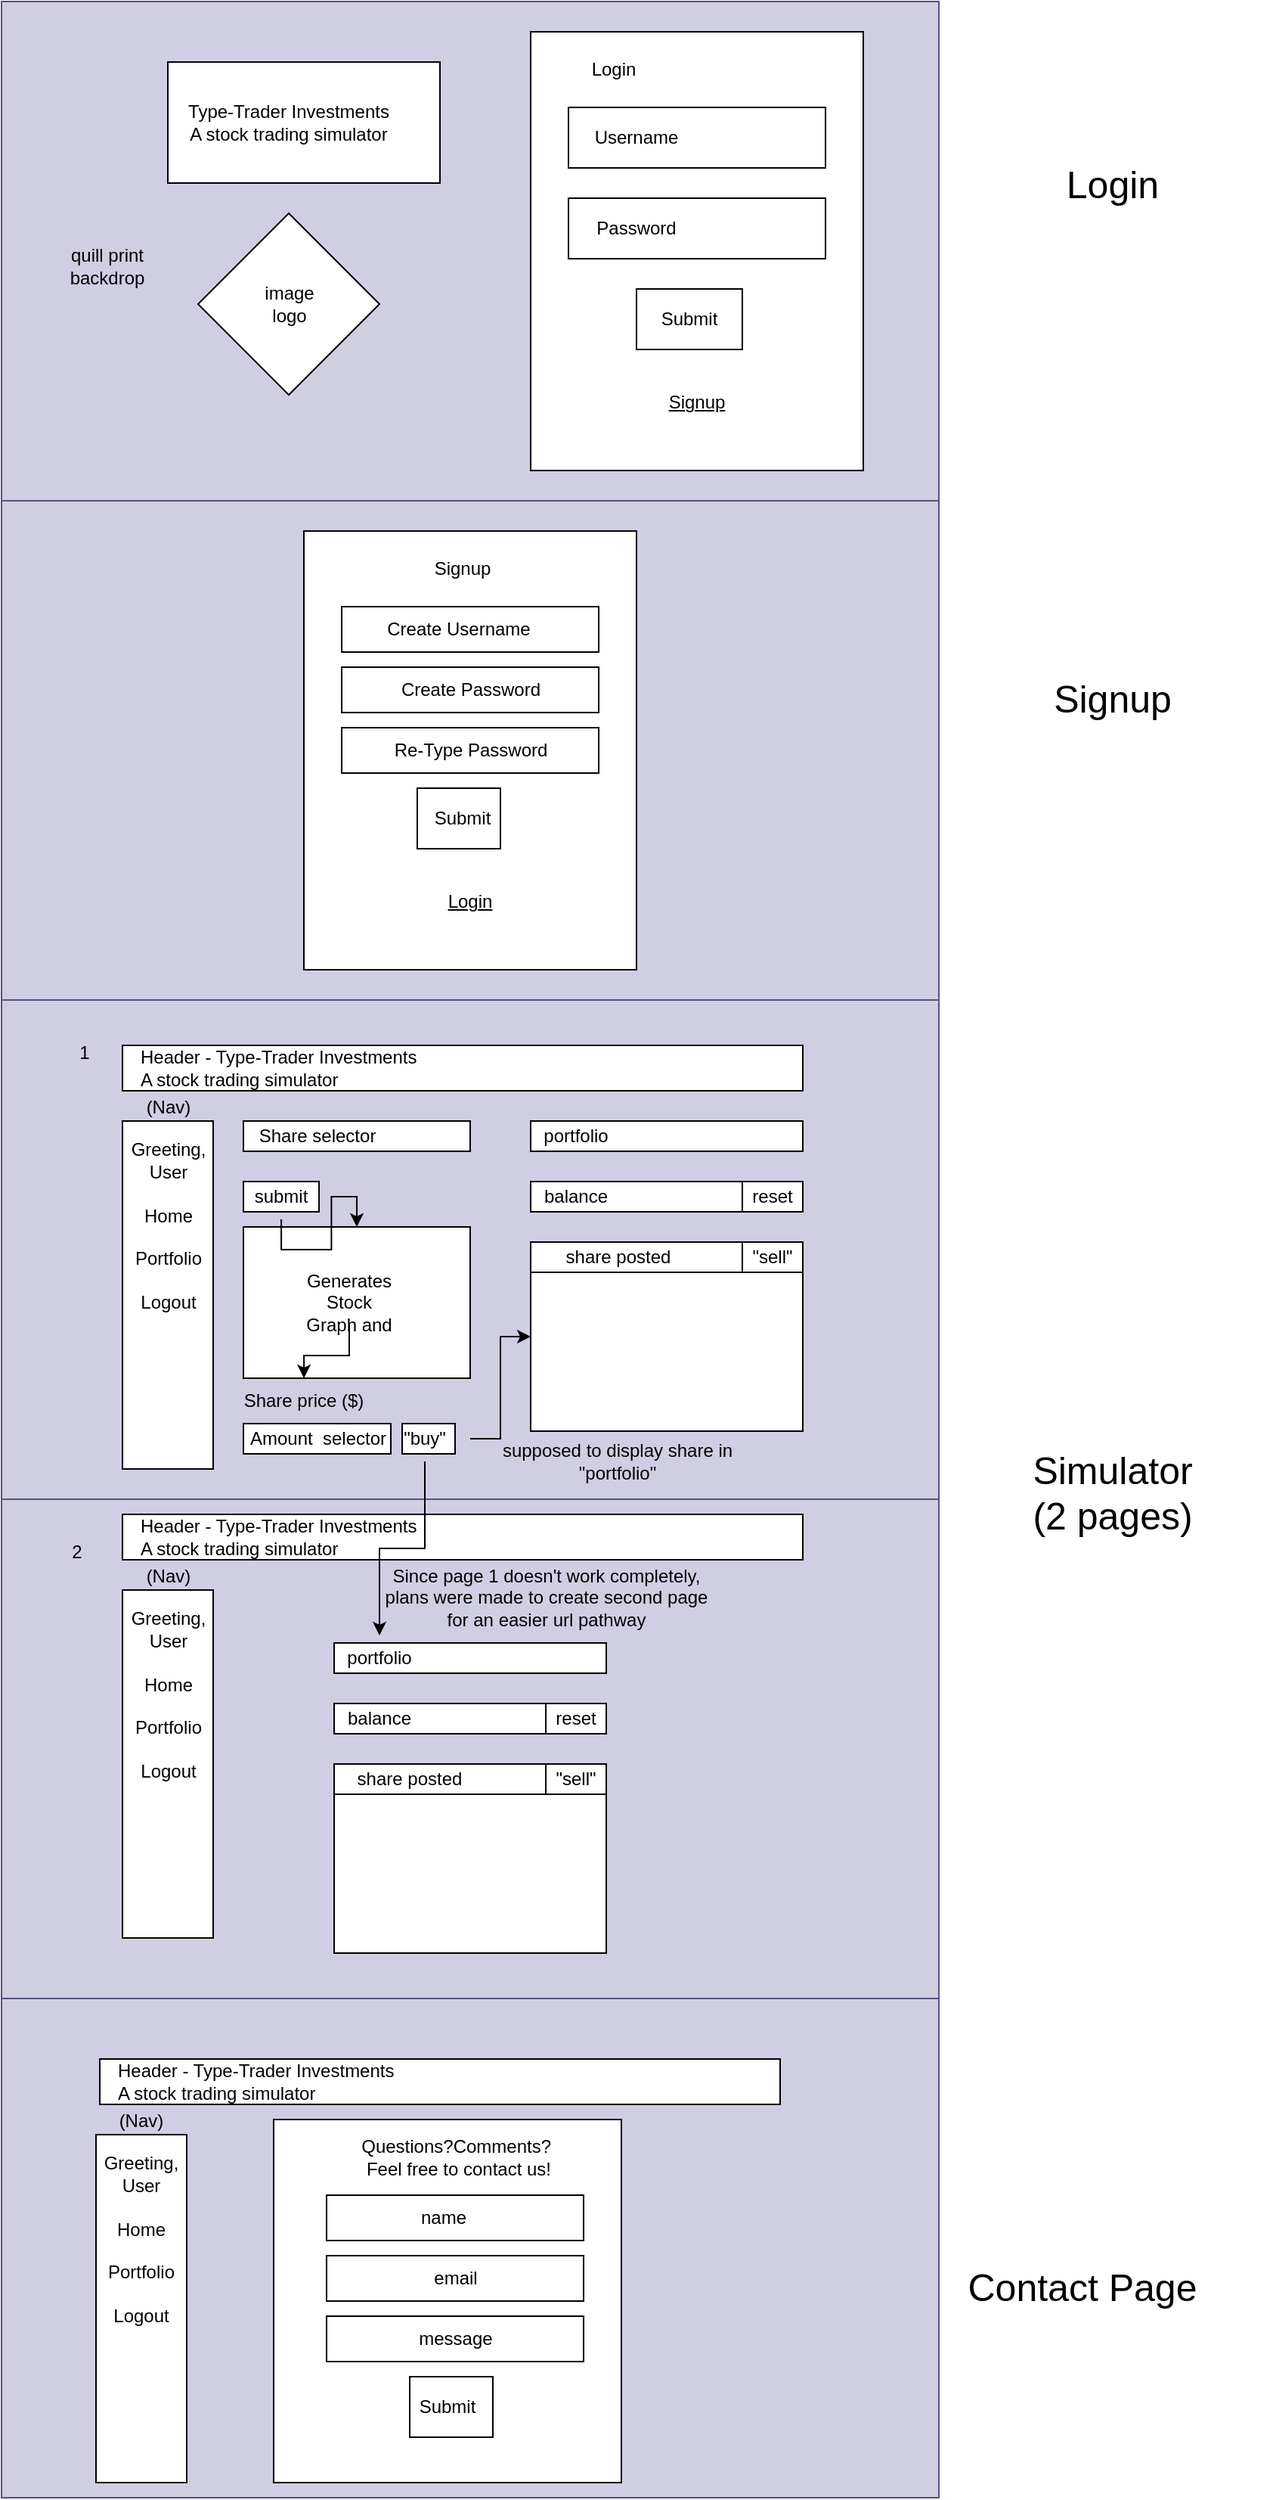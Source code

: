 <mxfile version="24.5.5" type="github">
  <diagram name="Page-1" id="eyOwjPTYfIk5oQENMXa8">
    <mxGraphModel dx="1434" dy="774" grid="1" gridSize="10" guides="1" tooltips="1" connect="1" arrows="1" fold="1" page="1" pageScale="1" pageWidth="850" pageHeight="1100" math="0" shadow="0">
      <root>
        <mxCell id="0" />
        <mxCell id="1" parent="0" />
        <mxCell id="_ciTwonouaX-jGCan-6w-4" value="" style="whiteSpace=wrap;html=1;fillColor=#d0cee2;strokeColor=#56517e;" vertex="1" parent="1">
          <mxGeometry width="620" height="330" as="geometry" />
        </mxCell>
        <mxCell id="_ciTwonouaX-jGCan-6w-5" value="" style="whiteSpace=wrap;html=1;fillColor=#d0cee2;strokeColor=#56517e;" vertex="1" parent="1">
          <mxGeometry y="330" width="620" height="330" as="geometry" />
        </mxCell>
        <mxCell id="_ciTwonouaX-jGCan-6w-6" value="" style="whiteSpace=wrap;html=1;fillColor=#d0cee2;strokeColor=#56517e;" vertex="1" parent="1">
          <mxGeometry y="660" width="620" height="330" as="geometry" />
        </mxCell>
        <mxCell id="_ciTwonouaX-jGCan-6w-7" value="" style="whiteSpace=wrap;html=1;" vertex="1" parent="1">
          <mxGeometry x="110" y="40" width="180" height="80" as="geometry" />
        </mxCell>
        <mxCell id="_ciTwonouaX-jGCan-6w-8" value="" style="rhombus;whiteSpace=wrap;html=1;" vertex="1" parent="1">
          <mxGeometry x="130" y="140" width="120" height="120" as="geometry" />
        </mxCell>
        <mxCell id="_ciTwonouaX-jGCan-6w-10" value="&lt;font style=&quot;font-size: 25px;&quot;&gt;Login&lt;/font&gt;" style="text;strokeColor=none;align=center;fillColor=none;html=1;verticalAlign=middle;whiteSpace=wrap;rounded=0;" vertex="1" parent="1">
          <mxGeometry x="630" y="80" width="210" height="80" as="geometry" />
        </mxCell>
        <mxCell id="_ciTwonouaX-jGCan-6w-11" value="&lt;font style=&quot;font-size: 25px;&quot;&gt;Signup&lt;/font&gt;" style="text;strokeColor=none;align=center;fillColor=none;html=1;verticalAlign=middle;whiteSpace=wrap;rounded=0;" vertex="1" parent="1">
          <mxGeometry x="630" y="420" width="210" height="80" as="geometry" />
        </mxCell>
        <mxCell id="_ciTwonouaX-jGCan-6w-12" value="&lt;div&gt;&lt;font style=&quot;font-size: 25px;&quot;&gt;Simulator&lt;/font&gt;&lt;/div&gt;&lt;div&gt;&lt;font style=&quot;font-size: 25px;&quot;&gt;(2 pages)&lt;br&gt;&lt;/font&gt;&lt;/div&gt;" style="text;strokeColor=none;align=center;fillColor=none;html=1;verticalAlign=middle;whiteSpace=wrap;rounded=0;" vertex="1" parent="1">
          <mxGeometry x="630" y="945" width="210" height="80" as="geometry" />
        </mxCell>
        <mxCell id="_ciTwonouaX-jGCan-6w-13" value="&lt;div&gt;Type-Trader Investments&lt;/div&gt;&lt;div&gt;A stock trading simulator&lt;br&gt;&lt;/div&gt;" style="text;strokeColor=none;align=center;fillColor=none;html=1;verticalAlign=middle;whiteSpace=wrap;rounded=0;" vertex="1" parent="1">
          <mxGeometry x="85" y="40" width="210" height="80" as="geometry" />
        </mxCell>
        <mxCell id="_ciTwonouaX-jGCan-6w-14" value="image logo" style="text;strokeColor=none;align=center;fillColor=none;html=1;verticalAlign=middle;whiteSpace=wrap;rounded=0;" vertex="1" parent="1">
          <mxGeometry x="162.5" y="185" width="55" height="30" as="geometry" />
        </mxCell>
        <mxCell id="_ciTwonouaX-jGCan-6w-15" value="" style="whiteSpace=wrap;html=1;" vertex="1" parent="1">
          <mxGeometry x="350" y="20" width="220" height="290" as="geometry" />
        </mxCell>
        <mxCell id="_ciTwonouaX-jGCan-6w-17" value="" style="whiteSpace=wrap;html=1;" vertex="1" parent="1">
          <mxGeometry x="375" y="70" width="170" height="40" as="geometry" />
        </mxCell>
        <mxCell id="_ciTwonouaX-jGCan-6w-19" value="" style="whiteSpace=wrap;html=1;" vertex="1" parent="1">
          <mxGeometry x="375" y="130" width="170" height="40" as="geometry" />
        </mxCell>
        <mxCell id="_ciTwonouaX-jGCan-6w-20" value="" style="whiteSpace=wrap;html=1;" vertex="1" parent="1">
          <mxGeometry x="420" y="190" width="70" height="40" as="geometry" />
        </mxCell>
        <mxCell id="_ciTwonouaX-jGCan-6w-22" value="Login" style="text;strokeColor=none;align=center;fillColor=none;html=1;verticalAlign=middle;whiteSpace=wrap;rounded=0;" vertex="1" parent="1">
          <mxGeometry x="375" y="30" width="60" height="30" as="geometry" />
        </mxCell>
        <mxCell id="_ciTwonouaX-jGCan-6w-23" value="Username" style="text;strokeColor=none;align=center;fillColor=none;html=1;verticalAlign=middle;whiteSpace=wrap;rounded=0;" vertex="1" parent="1">
          <mxGeometry x="390" y="75" width="60" height="30" as="geometry" />
        </mxCell>
        <mxCell id="_ciTwonouaX-jGCan-6w-24" value="Password" style="text;strokeColor=none;align=center;fillColor=none;html=1;verticalAlign=middle;whiteSpace=wrap;rounded=0;" vertex="1" parent="1">
          <mxGeometry x="390" y="135" width="60" height="30" as="geometry" />
        </mxCell>
        <mxCell id="_ciTwonouaX-jGCan-6w-25" value="Submit" style="text;strokeColor=none;align=center;fillColor=none;html=1;verticalAlign=middle;whiteSpace=wrap;rounded=0;" vertex="1" parent="1">
          <mxGeometry x="425" y="195" width="60" height="30" as="geometry" />
        </mxCell>
        <mxCell id="_ciTwonouaX-jGCan-6w-26" value="&lt;u&gt;Signup&lt;/u&gt;" style="text;strokeColor=none;align=center;fillColor=none;html=1;verticalAlign=middle;whiteSpace=wrap;rounded=0;" vertex="1" parent="1">
          <mxGeometry x="430" y="250" width="60" height="30" as="geometry" />
        </mxCell>
        <mxCell id="_ciTwonouaX-jGCan-6w-28" value="quill print backdrop" style="text;strokeColor=none;align=center;fillColor=none;html=1;verticalAlign=middle;whiteSpace=wrap;rounded=0;" vertex="1" parent="1">
          <mxGeometry x="40" y="160" width="60" height="30" as="geometry" />
        </mxCell>
        <mxCell id="_ciTwonouaX-jGCan-6w-29" value="" style="whiteSpace=wrap;html=1;" vertex="1" parent="1">
          <mxGeometry x="200" y="350" width="220" height="290" as="geometry" />
        </mxCell>
        <mxCell id="_ciTwonouaX-jGCan-6w-30" value="" style="whiteSpace=wrap;html=1;" vertex="1" parent="1">
          <mxGeometry x="225" y="400" width="170" height="30" as="geometry" />
        </mxCell>
        <mxCell id="_ciTwonouaX-jGCan-6w-32" value="Signup" style="text;strokeColor=none;align=center;fillColor=none;html=1;verticalAlign=middle;whiteSpace=wrap;rounded=0;" vertex="1" parent="1">
          <mxGeometry x="275" y="360" width="60" height="30" as="geometry" />
        </mxCell>
        <mxCell id="_ciTwonouaX-jGCan-6w-35" value="" style="whiteSpace=wrap;html=1;" vertex="1" parent="1">
          <mxGeometry x="275" y="520" width="55" height="40" as="geometry" />
        </mxCell>
        <mxCell id="_ciTwonouaX-jGCan-6w-33" value="Submit" style="text;strokeColor=none;align=center;fillColor=none;html=1;verticalAlign=middle;whiteSpace=wrap;rounded=0;" vertex="1" parent="1">
          <mxGeometry x="275" y="525" width="60" height="30" as="geometry" />
        </mxCell>
        <mxCell id="_ciTwonouaX-jGCan-6w-34" value="&lt;u&gt;Login&lt;/u&gt;" style="text;strokeColor=none;align=center;fillColor=none;html=1;verticalAlign=middle;whiteSpace=wrap;rounded=0;" vertex="1" parent="1">
          <mxGeometry x="280" y="580" width="60" height="30" as="geometry" />
        </mxCell>
        <mxCell id="_ciTwonouaX-jGCan-6w-36" value="" style="whiteSpace=wrap;html=1;" vertex="1" parent="1">
          <mxGeometry x="225" y="480" width="170" height="30" as="geometry" />
        </mxCell>
        <mxCell id="_ciTwonouaX-jGCan-6w-37" value="" style="whiteSpace=wrap;html=1;" vertex="1" parent="1">
          <mxGeometry x="225" y="440" width="170" height="30" as="geometry" />
        </mxCell>
        <mxCell id="_ciTwonouaX-jGCan-6w-38" value="Create Username" style="text;strokeColor=none;align=center;fillColor=none;html=1;verticalAlign=middle;whiteSpace=wrap;rounded=0;" vertex="1" parent="1">
          <mxGeometry x="250" y="400" width="105" height="30" as="geometry" />
        </mxCell>
        <mxCell id="_ciTwonouaX-jGCan-6w-39" value="Create Password" style="text;strokeColor=none;align=center;fillColor=none;html=1;verticalAlign=middle;whiteSpace=wrap;rounded=0;" vertex="1" parent="1">
          <mxGeometry x="257.5" y="440" width="105" height="30" as="geometry" />
        </mxCell>
        <mxCell id="_ciTwonouaX-jGCan-6w-41" value="Re-Type Password" style="text;strokeColor=none;align=center;fillColor=none;html=1;verticalAlign=middle;whiteSpace=wrap;rounded=0;" vertex="1" parent="1">
          <mxGeometry x="248.75" y="480" width="122.5" height="30" as="geometry" />
        </mxCell>
        <mxCell id="_ciTwonouaX-jGCan-6w-42" value="" style="whiteSpace=wrap;html=1;fillColor=#d0cee2;strokeColor=#56517e;" vertex="1" parent="1">
          <mxGeometry y="990" width="620" height="330" as="geometry" />
        </mxCell>
        <mxCell id="_ciTwonouaX-jGCan-6w-43" value="1" style="text;strokeColor=none;align=center;fillColor=none;html=1;verticalAlign=middle;whiteSpace=wrap;rounded=0;" vertex="1" parent="1">
          <mxGeometry x="25" y="680" width="60" height="30" as="geometry" />
        </mxCell>
        <mxCell id="_ciTwonouaX-jGCan-6w-44" value="2" style="text;strokeColor=none;align=center;fillColor=none;html=1;verticalAlign=middle;whiteSpace=wrap;rounded=0;" vertex="1" parent="1">
          <mxGeometry x="20" y="1010" width="60" height="30" as="geometry" />
        </mxCell>
        <mxCell id="_ciTwonouaX-jGCan-6w-45" value="" style="whiteSpace=wrap;html=1;" vertex="1" parent="1">
          <mxGeometry x="80" y="690" width="450" height="30" as="geometry" />
        </mxCell>
        <mxCell id="_ciTwonouaX-jGCan-6w-47" value="" style="whiteSpace=wrap;html=1;" vertex="1" parent="1">
          <mxGeometry x="160" y="810" width="150" height="100" as="geometry" />
        </mxCell>
        <mxCell id="_ciTwonouaX-jGCan-6w-48" value="" style="whiteSpace=wrap;html=1;" vertex="1" parent="1">
          <mxGeometry x="80" y="740" width="60" height="230" as="geometry" />
        </mxCell>
        <mxCell id="_ciTwonouaX-jGCan-6w-46" value="&lt;div&gt;(Nav)&lt;/div&gt;&lt;div&gt;&lt;br&gt;&lt;/div&gt;&lt;div&gt;Greeting,&lt;/div&gt;&lt;div&gt;User&lt;/div&gt;&lt;div&gt;&lt;br&gt;&lt;/div&gt;&lt;div&gt;Home&lt;/div&gt;&lt;div&gt;&lt;br&gt;&lt;/div&gt;&lt;div&gt;Portfolio&lt;/div&gt;&lt;div&gt;&lt;br&gt;&lt;/div&gt;&lt;div&gt;Logout&lt;br&gt;&lt;/div&gt;" style="text;strokeColor=none;align=center;fillColor=none;html=1;verticalAlign=middle;whiteSpace=wrap;rounded=0;" vertex="1" parent="1">
          <mxGeometry x="57.5" y="780" width="105" height="30" as="geometry" />
        </mxCell>
        <mxCell id="_ciTwonouaX-jGCan-6w-49" value="" style="whiteSpace=wrap;html=1;" vertex="1" parent="1">
          <mxGeometry x="160" y="740" width="150" height="20" as="geometry" />
        </mxCell>
        <mxCell id="_ciTwonouaX-jGCan-6w-50" value="" style="whiteSpace=wrap;html=1;" vertex="1" parent="1">
          <mxGeometry x="160" y="780" width="50" height="20" as="geometry" />
        </mxCell>
        <mxCell id="_ciTwonouaX-jGCan-6w-51" value="" style="whiteSpace=wrap;html=1;" vertex="1" parent="1">
          <mxGeometry x="160" y="940" width="97.5" height="20" as="geometry" />
        </mxCell>
        <mxCell id="_ciTwonouaX-jGCan-6w-52" value="" style="whiteSpace=wrap;html=1;" vertex="1" parent="1">
          <mxGeometry x="265" y="940" width="35" height="20" as="geometry" />
        </mxCell>
        <mxCell id="_ciTwonouaX-jGCan-6w-53" value="" style="whiteSpace=wrap;html=1;" vertex="1" parent="1">
          <mxGeometry x="350" y="780" width="180" height="20" as="geometry" />
        </mxCell>
        <mxCell id="_ciTwonouaX-jGCan-6w-54" value="" style="whiteSpace=wrap;html=1;" vertex="1" parent="1">
          <mxGeometry x="350" y="820" width="180" height="125" as="geometry" />
        </mxCell>
        <mxCell id="_ciTwonouaX-jGCan-6w-55" value="" style="whiteSpace=wrap;html=1;" vertex="1" parent="1">
          <mxGeometry x="350" y="740" width="180" height="20" as="geometry" />
        </mxCell>
        <mxCell id="_ciTwonouaX-jGCan-6w-56" value="&lt;div align=&quot;left&quot;&gt;Header - Type-Trader Investments&lt;/div&gt;&lt;div align=&quot;left&quot;&gt;A stock trading simulator&lt;br&gt;&lt;/div&gt;" style="text;strokeColor=none;align=left;fillColor=none;html=1;verticalAlign=middle;whiteSpace=wrap;rounded=0;" vertex="1" parent="1">
          <mxGeometry x="90" y="690" width="210" height="30" as="geometry" />
        </mxCell>
        <mxCell id="_ciTwonouaX-jGCan-6w-59" value="Share selector" style="text;strokeColor=none;align=center;fillColor=none;html=1;verticalAlign=middle;whiteSpace=wrap;rounded=0;" vertex="1" parent="1">
          <mxGeometry x="133.75" y="735" width="150" height="30" as="geometry" />
        </mxCell>
        <mxCell id="_ciTwonouaX-jGCan-6w-61" value="" style="edgeStyle=orthogonalEdgeStyle;rounded=0;orthogonalLoop=1;jettySize=auto;html=1;" edge="1" parent="1" source="_ciTwonouaX-jGCan-6w-60" target="_ciTwonouaX-jGCan-6w-47">
          <mxGeometry relative="1" as="geometry" />
        </mxCell>
        <mxCell id="_ciTwonouaX-jGCan-6w-60" value="submit" style="text;strokeColor=none;align=center;fillColor=none;html=1;verticalAlign=middle;whiteSpace=wrap;rounded=0;" vertex="1" parent="1">
          <mxGeometry x="171.88" y="775" width="26.25" height="30" as="geometry" />
        </mxCell>
        <mxCell id="_ciTwonouaX-jGCan-6w-64" value="" style="edgeStyle=orthogonalEdgeStyle;rounded=0;orthogonalLoop=1;jettySize=auto;html=1;" edge="1" parent="1" source="_ciTwonouaX-jGCan-6w-62" target="_ciTwonouaX-jGCan-6w-63">
          <mxGeometry relative="1" as="geometry" />
        </mxCell>
        <mxCell id="_ciTwonouaX-jGCan-6w-62" value="Generates Stock Graph and " style="text;strokeColor=none;align=center;fillColor=none;html=1;verticalAlign=middle;whiteSpace=wrap;rounded=0;" vertex="1" parent="1">
          <mxGeometry x="200" y="845" width="60" height="30" as="geometry" />
        </mxCell>
        <mxCell id="_ciTwonouaX-jGCan-6w-63" value="Share price ($)" style="text;strokeColor=none;align=center;fillColor=none;html=1;verticalAlign=middle;whiteSpace=wrap;rounded=0;" vertex="1" parent="1">
          <mxGeometry x="146.25" y="910" width="107.5" height="30" as="geometry" />
        </mxCell>
        <mxCell id="_ciTwonouaX-jGCan-6w-65" value="Amount&amp;nbsp; selector" style="text;strokeColor=none;align=center;fillColor=none;html=1;verticalAlign=middle;whiteSpace=wrap;rounded=0;" vertex="1" parent="1">
          <mxGeometry x="157.5" y="935" width="102.5" height="30" as="geometry" />
        </mxCell>
        <mxCell id="_ciTwonouaX-jGCan-6w-67" value="" style="edgeStyle=orthogonalEdgeStyle;rounded=0;orthogonalLoop=1;jettySize=auto;html=1;" edge="1" parent="1" source="_ciTwonouaX-jGCan-6w-66" target="_ciTwonouaX-jGCan-6w-54">
          <mxGeometry relative="1" as="geometry" />
        </mxCell>
        <mxCell id="_ciTwonouaX-jGCan-6w-66" value="&quot;buy&quot;" style="text;strokeColor=none;align=center;fillColor=none;html=1;verticalAlign=middle;whiteSpace=wrap;rounded=0;" vertex="1" parent="1">
          <mxGeometry x="250" y="935" width="60" height="30" as="geometry" />
        </mxCell>
        <mxCell id="_ciTwonouaX-jGCan-6w-68" value="supposed to display share in &quot;portfolio&quot;" style="text;strokeColor=none;align=center;fillColor=none;html=1;verticalAlign=middle;whiteSpace=wrap;rounded=0;" vertex="1" parent="1">
          <mxGeometry x="315" y="950" width="185" height="30" as="geometry" />
        </mxCell>
        <mxCell id="_ciTwonouaX-jGCan-6w-70" value="portfolio" style="text;strokeColor=none;align=center;fillColor=none;html=1;verticalAlign=middle;whiteSpace=wrap;rounded=0;" vertex="1" parent="1">
          <mxGeometry x="350" y="735" width="60" height="30" as="geometry" />
        </mxCell>
        <mxCell id="_ciTwonouaX-jGCan-6w-72" value="balance" style="text;strokeColor=none;align=center;fillColor=none;html=1;verticalAlign=middle;whiteSpace=wrap;rounded=0;" vertex="1" parent="1">
          <mxGeometry x="350" y="775" width="60" height="30" as="geometry" />
        </mxCell>
        <mxCell id="_ciTwonouaX-jGCan-6w-73" value="Since page 1 doesn&#39;t work completely, plans were made to create second page for an easier url pathway" style="text;strokeColor=none;align=center;fillColor=none;html=1;verticalAlign=middle;whiteSpace=wrap;rounded=0;" vertex="1" parent="1">
          <mxGeometry x="247.5" y="1040" width="225" height="30" as="geometry" />
        </mxCell>
        <mxCell id="_ciTwonouaX-jGCan-6w-74" value="" style="whiteSpace=wrap;html=1;" vertex="1" parent="1">
          <mxGeometry x="220" y="1125" width="180" height="20" as="geometry" />
        </mxCell>
        <mxCell id="_ciTwonouaX-jGCan-6w-75" value="" style="whiteSpace=wrap;html=1;" vertex="1" parent="1">
          <mxGeometry x="220" y="1165" width="180" height="125" as="geometry" />
        </mxCell>
        <mxCell id="_ciTwonouaX-jGCan-6w-76" value="" style="whiteSpace=wrap;html=1;" vertex="1" parent="1">
          <mxGeometry x="220" y="1085" width="180" height="20" as="geometry" />
        </mxCell>
        <mxCell id="_ciTwonouaX-jGCan-6w-78" value="portfolio" style="text;strokeColor=none;align=center;fillColor=none;html=1;verticalAlign=middle;whiteSpace=wrap;rounded=0;" vertex="1" parent="1">
          <mxGeometry x="220" y="1080" width="60" height="30" as="geometry" />
        </mxCell>
        <mxCell id="_ciTwonouaX-jGCan-6w-79" value="balance" style="text;strokeColor=none;align=center;fillColor=none;html=1;verticalAlign=middle;whiteSpace=wrap;rounded=0;" vertex="1" parent="1">
          <mxGeometry x="220" y="1120" width="60" height="30" as="geometry" />
        </mxCell>
        <mxCell id="_ciTwonouaX-jGCan-6w-81" value="" style="whiteSpace=wrap;html=1;" vertex="1" parent="1">
          <mxGeometry x="490" y="820" width="40" height="20" as="geometry" />
        </mxCell>
        <mxCell id="_ciTwonouaX-jGCan-6w-82" value="" style="whiteSpace=wrap;html=1;" vertex="1" parent="1">
          <mxGeometry x="490" y="780" width="40" height="20" as="geometry" />
        </mxCell>
        <mxCell id="_ciTwonouaX-jGCan-6w-83" value="" style="whiteSpace=wrap;html=1;" vertex="1" parent="1">
          <mxGeometry x="360" y="1125" width="40" height="20" as="geometry" />
        </mxCell>
        <mxCell id="_ciTwonouaX-jGCan-6w-84" value="" style="whiteSpace=wrap;html=1;" vertex="1" parent="1">
          <mxGeometry x="360" y="1165" width="40" height="20" as="geometry" />
        </mxCell>
        <mxCell id="_ciTwonouaX-jGCan-6w-85" value="reset" style="text;strokeColor=none;align=center;fillColor=none;html=1;verticalAlign=middle;whiteSpace=wrap;rounded=0;" vertex="1" parent="1">
          <mxGeometry x="480" y="775" width="60" height="30" as="geometry" />
        </mxCell>
        <mxCell id="_ciTwonouaX-jGCan-6w-86" value="reset" style="text;strokeColor=none;align=center;fillColor=none;html=1;verticalAlign=middle;whiteSpace=wrap;rounded=0;" vertex="1" parent="1">
          <mxGeometry x="350" y="1120" width="60" height="30" as="geometry" />
        </mxCell>
        <mxCell id="_ciTwonouaX-jGCan-6w-87" value="&quot;sell&quot;" style="text;strokeColor=none;align=center;fillColor=none;html=1;verticalAlign=middle;whiteSpace=wrap;rounded=0;" vertex="1" parent="1">
          <mxGeometry x="350" y="1160" width="60" height="30" as="geometry" />
        </mxCell>
        <mxCell id="_ciTwonouaX-jGCan-6w-88" value="&quot;sell&quot;" style="text;strokeColor=none;align=center;fillColor=none;html=1;verticalAlign=middle;whiteSpace=wrap;rounded=0;" vertex="1" parent="1">
          <mxGeometry x="480" y="815" width="60" height="30" as="geometry" />
        </mxCell>
        <mxCell id="_ciTwonouaX-jGCan-6w-89" value="" style="whiteSpace=wrap;html=1;" vertex="1" parent="1">
          <mxGeometry x="220" y="1165" width="140" height="20" as="geometry" />
        </mxCell>
        <mxCell id="_ciTwonouaX-jGCan-6w-90" value="" style="whiteSpace=wrap;html=1;" vertex="1" parent="1">
          <mxGeometry x="350" y="820" width="140" height="20" as="geometry" />
        </mxCell>
        <mxCell id="_ciTwonouaX-jGCan-6w-69" value="share posted" style="text;strokeColor=none;align=center;fillColor=none;html=1;verticalAlign=middle;whiteSpace=wrap;rounded=0;" vertex="1" parent="1">
          <mxGeometry x="342.5" y="815" width="130" height="30" as="geometry" />
        </mxCell>
        <mxCell id="_ciTwonouaX-jGCan-6w-77" value="share posted" style="text;strokeColor=none;align=center;fillColor=none;html=1;verticalAlign=middle;whiteSpace=wrap;rounded=0;" vertex="1" parent="1">
          <mxGeometry x="210" y="1160" width="120" height="30" as="geometry" />
        </mxCell>
        <mxCell id="_ciTwonouaX-jGCan-6w-92" value="" style="whiteSpace=wrap;html=1;" vertex="1" parent="1">
          <mxGeometry x="80" y="1050" width="60" height="230" as="geometry" />
        </mxCell>
        <mxCell id="_ciTwonouaX-jGCan-6w-93" value="&lt;div&gt;(Nav)&lt;/div&gt;&lt;div&gt;&lt;br&gt;&lt;/div&gt;&lt;div&gt;Greeting,&lt;/div&gt;&lt;div&gt;User&lt;/div&gt;&lt;div&gt;&lt;br&gt;&lt;/div&gt;&lt;div&gt;Home&lt;/div&gt;&lt;div&gt;&lt;br&gt;&lt;/div&gt;&lt;div&gt;Portfolio&lt;/div&gt;&lt;div&gt;&lt;br&gt;&lt;/div&gt;&lt;div&gt;Logout&lt;br&gt;&lt;/div&gt;" style="text;strokeColor=none;align=center;fillColor=none;html=1;verticalAlign=middle;whiteSpace=wrap;rounded=0;" vertex="1" parent="1">
          <mxGeometry x="57.5" y="1090" width="105" height="30" as="geometry" />
        </mxCell>
        <mxCell id="_ciTwonouaX-jGCan-6w-94" value="" style="whiteSpace=wrap;html=1;" vertex="1" parent="1">
          <mxGeometry x="80" y="1000" width="450" height="30" as="geometry" />
        </mxCell>
        <mxCell id="_ciTwonouaX-jGCan-6w-95" value="&lt;div align=&quot;left&quot;&gt;Header - Type-Trader Investments&lt;/div&gt;&lt;div align=&quot;left&quot;&gt;A stock trading simulator&lt;br&gt;&lt;/div&gt;" style="text;strokeColor=none;align=left;fillColor=none;html=1;verticalAlign=middle;whiteSpace=wrap;rounded=0;" vertex="1" parent="1">
          <mxGeometry x="90" y="1000" width="210" height="30" as="geometry" />
        </mxCell>
        <mxCell id="_ciTwonouaX-jGCan-6w-91" value="" style="edgeStyle=orthogonalEdgeStyle;rounded=0;orthogonalLoop=1;jettySize=auto;html=1;" edge="1" parent="1" source="_ciTwonouaX-jGCan-6w-66" target="_ciTwonouaX-jGCan-6w-78">
          <mxGeometry relative="1" as="geometry" />
        </mxCell>
        <mxCell id="_ciTwonouaX-jGCan-6w-97" value="&lt;font style=&quot;font-size: 25px;&quot;&gt;Contact Page&lt;/font&gt;" style="text;strokeColor=none;align=center;fillColor=none;html=1;verticalAlign=middle;whiteSpace=wrap;rounded=0;" vertex="1" parent="1">
          <mxGeometry x="610" y="1470" width="210" height="80" as="geometry" />
        </mxCell>
        <mxCell id="_ciTwonouaX-jGCan-6w-96" value="" style="whiteSpace=wrap;html=1;fillColor=#d0cee2;strokeColor=#56517e;" vertex="1" parent="1">
          <mxGeometry y="1320" width="620" height="330" as="geometry" />
        </mxCell>
        <mxCell id="_ciTwonouaX-jGCan-6w-98" value="" style="whiteSpace=wrap;html=1;" vertex="1" parent="1">
          <mxGeometry x="65" y="1360" width="450" height="30" as="geometry" />
        </mxCell>
        <mxCell id="_ciTwonouaX-jGCan-6w-110" value="" style="whiteSpace=wrap;html=1;" vertex="1" parent="1">
          <mxGeometry x="180" y="1400" width="230" height="240" as="geometry" />
        </mxCell>
        <mxCell id="_ciTwonouaX-jGCan-6w-99" value="&lt;div align=&quot;left&quot;&gt;Header - Type-Trader Investments&lt;/div&gt;&lt;div align=&quot;left&quot;&gt;A stock trading simulator&lt;br&gt;&lt;/div&gt;" style="text;strokeColor=none;align=left;fillColor=none;html=1;verticalAlign=middle;whiteSpace=wrap;rounded=0;" vertex="1" parent="1">
          <mxGeometry x="75" y="1360" width="210" height="30" as="geometry" />
        </mxCell>
        <mxCell id="_ciTwonouaX-jGCan-6w-100" value="" style="whiteSpace=wrap;html=1;" vertex="1" parent="1">
          <mxGeometry x="62.5" y="1410" width="60" height="230" as="geometry" />
        </mxCell>
        <mxCell id="_ciTwonouaX-jGCan-6w-101" value="&lt;div&gt;(Nav)&lt;/div&gt;&lt;div&gt;&lt;br&gt;&lt;/div&gt;&lt;div&gt;Greeting,&lt;/div&gt;&lt;div&gt;User&lt;/div&gt;&lt;div&gt;&lt;br&gt;&lt;/div&gt;&lt;div&gt;Home&lt;/div&gt;&lt;div&gt;&lt;br&gt;&lt;/div&gt;&lt;div&gt;Portfolio&lt;/div&gt;&lt;div&gt;&lt;br&gt;&lt;/div&gt;&lt;div&gt;Logout&lt;br&gt;&lt;/div&gt;" style="text;strokeColor=none;align=center;fillColor=none;html=1;verticalAlign=middle;whiteSpace=wrap;rounded=0;" vertex="1" parent="1">
          <mxGeometry x="40" y="1450" width="105" height="30" as="geometry" />
        </mxCell>
        <mxCell id="_ciTwonouaX-jGCan-6w-103" value="" style="whiteSpace=wrap;html=1;" vertex="1" parent="1">
          <mxGeometry x="215" y="1530" width="170" height="30" as="geometry" />
        </mxCell>
        <mxCell id="_ciTwonouaX-jGCan-6w-104" value="message" style="text;strokeColor=none;align=center;fillColor=none;html=1;verticalAlign=middle;whiteSpace=wrap;rounded=0;" vertex="1" parent="1">
          <mxGeometry x="238.75" y="1530" width="122.5" height="30" as="geometry" />
        </mxCell>
        <mxCell id="_ciTwonouaX-jGCan-6w-105" value="" style="whiteSpace=wrap;html=1;" vertex="1" parent="1">
          <mxGeometry x="215" y="1490" width="170" height="30" as="geometry" />
        </mxCell>
        <mxCell id="_ciTwonouaX-jGCan-6w-106" value="email" style="text;strokeColor=none;align=center;fillColor=none;html=1;verticalAlign=middle;whiteSpace=wrap;rounded=0;" vertex="1" parent="1">
          <mxGeometry x="247.5" y="1490" width="105" height="30" as="geometry" />
        </mxCell>
        <mxCell id="_ciTwonouaX-jGCan-6w-107" value="" style="whiteSpace=wrap;html=1;" vertex="1" parent="1">
          <mxGeometry x="215" y="1450" width="170" height="30" as="geometry" />
        </mxCell>
        <mxCell id="_ciTwonouaX-jGCan-6w-108" value="name" style="text;strokeColor=none;align=center;fillColor=none;html=1;verticalAlign=middle;whiteSpace=wrap;rounded=0;" vertex="1" parent="1">
          <mxGeometry x="240" y="1450" width="105" height="30" as="geometry" />
        </mxCell>
        <mxCell id="_ciTwonouaX-jGCan-6w-109" value="&lt;div&gt;Questions?Comments?&amp;nbsp;&lt;/div&gt;&lt;div&gt;Feel free to contact us!&lt;/div&gt;" style="text;strokeColor=none;align=center;fillColor=none;html=1;verticalAlign=middle;whiteSpace=wrap;rounded=0;" vertex="1" parent="1">
          <mxGeometry x="200" y="1410" width="205" height="30" as="geometry" />
        </mxCell>
        <mxCell id="_ciTwonouaX-jGCan-6w-112" value="" style="whiteSpace=wrap;html=1;" vertex="1" parent="1">
          <mxGeometry x="270" y="1570" width="55" height="40" as="geometry" />
        </mxCell>
        <mxCell id="_ciTwonouaX-jGCan-6w-111" value="Submit" style="text;strokeColor=none;align=center;fillColor=none;html=1;verticalAlign=middle;whiteSpace=wrap;rounded=0;" vertex="1" parent="1">
          <mxGeometry x="265" y="1575" width="60" height="30" as="geometry" />
        </mxCell>
      </root>
    </mxGraphModel>
  </diagram>
</mxfile>
